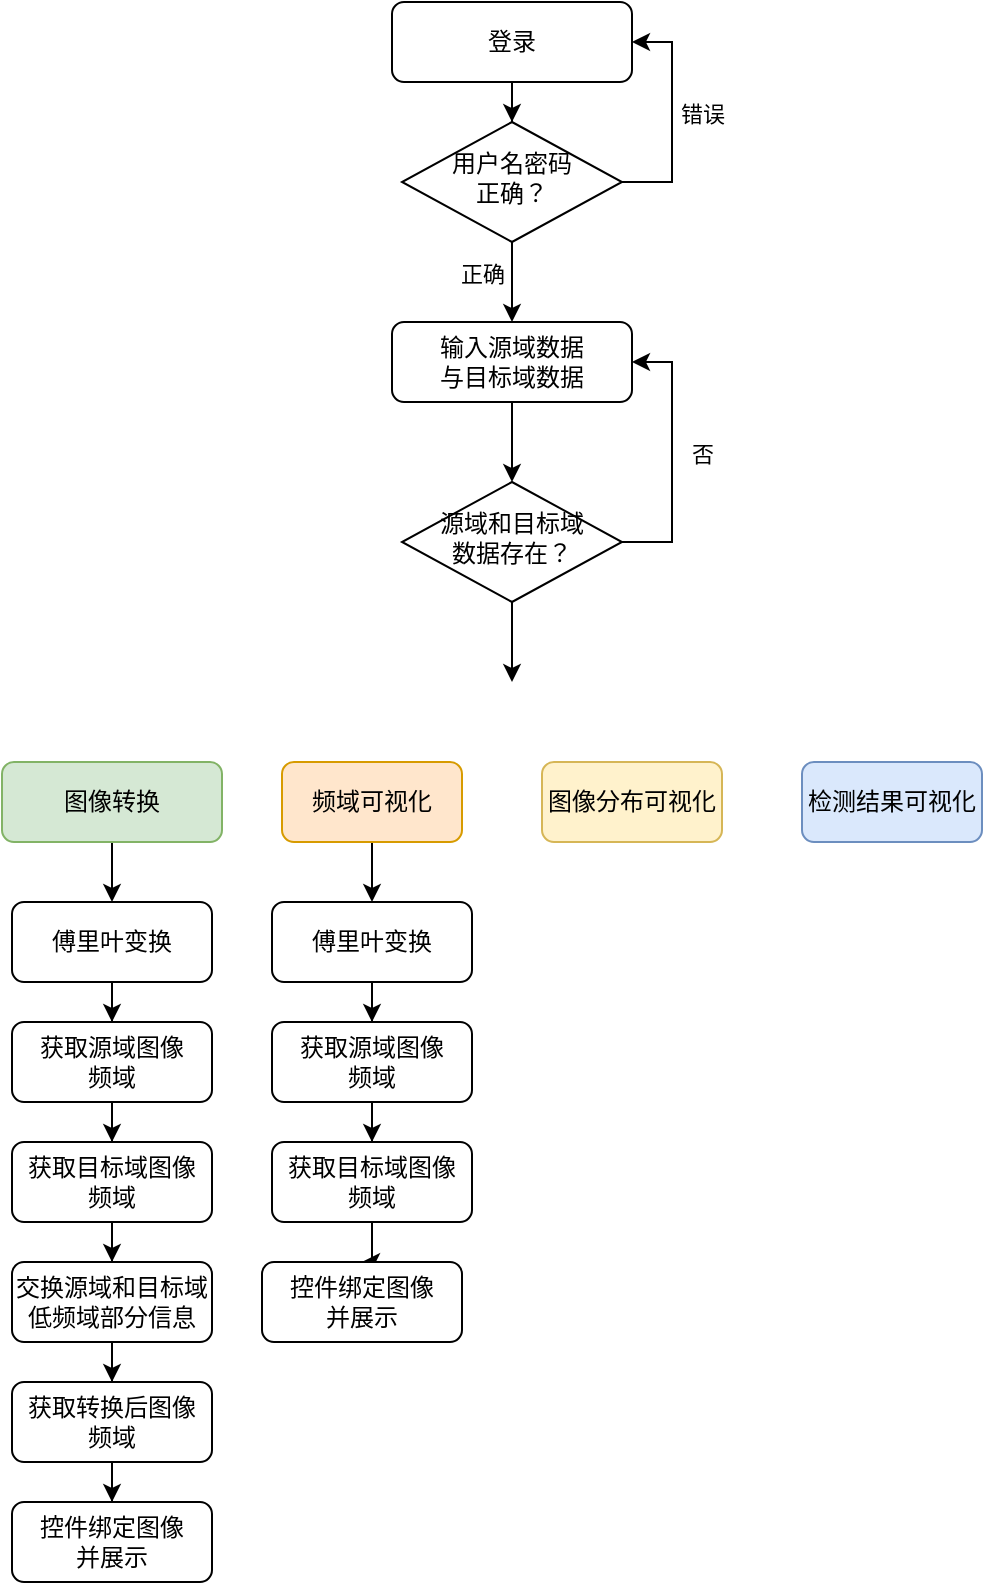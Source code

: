 <mxfile version="22.1.11" type="github">
  <diagram name="第 1 页" id="Dvlfbs5kGQ-PsMck--tt">
    <mxGraphModel dx="780" dy="411" grid="1" gridSize="10" guides="1" tooltips="1" connect="1" arrows="1" fold="1" page="1" pageScale="1" pageWidth="1200" pageHeight="1920" math="0" shadow="0">
      <root>
        <mxCell id="0" />
        <mxCell id="1" parent="0" />
        <mxCell id="TFEilJAdVY5L6RVv-F__-76" value="" style="edgeStyle=orthogonalEdgeStyle;rounded=0;orthogonalLoop=1;jettySize=auto;html=1;entryX=0.5;entryY=0;entryDx=0;entryDy=0;" edge="1" parent="1" source="TFEilJAdVY5L6RVv-F__-3" target="TFEilJAdVY5L6RVv-F__-78">
          <mxGeometry relative="1" as="geometry">
            <mxPoint x="585" y="370" as="targetPoint" />
          </mxGeometry>
        </mxCell>
        <mxCell id="TFEilJAdVY5L6RVv-F__-3" value="输入源域数据&lt;br&gt;与目标域数据" style="rounded=1;whiteSpace=wrap;html=1;fontSize=12;glass=0;strokeWidth=1;shadow=0;" vertex="1" parent="1">
          <mxGeometry x="525" y="260" width="120" height="40" as="geometry" />
        </mxCell>
        <mxCell id="TFEilJAdVY5L6RVv-F__-117" value="" style="edgeStyle=orthogonalEdgeStyle;rounded=0;orthogonalLoop=1;jettySize=auto;html=1;" edge="1" parent="1" source="TFEilJAdVY5L6RVv-F__-64" target="TFEilJAdVY5L6RVv-F__-116">
          <mxGeometry relative="1" as="geometry" />
        </mxCell>
        <mxCell id="TFEilJAdVY5L6RVv-F__-64" value="图像转换" style="rounded=1;whiteSpace=wrap;html=1;fontSize=12;glass=0;strokeWidth=1;shadow=0;fillColor=#d5e8d4;strokeColor=#82b366;" vertex="1" parent="1">
          <mxGeometry x="330" y="480" width="110" height="40" as="geometry" />
        </mxCell>
        <mxCell id="TFEilJAdVY5L6RVv-F__-121" style="edgeStyle=orthogonalEdgeStyle;rounded=0;orthogonalLoop=1;jettySize=auto;html=1;entryX=0.5;entryY=0;entryDx=0;entryDy=0;" edge="1" parent="1" source="TFEilJAdVY5L6RVv-F__-65" target="TFEilJAdVY5L6RVv-F__-120">
          <mxGeometry relative="1" as="geometry" />
        </mxCell>
        <mxCell id="TFEilJAdVY5L6RVv-F__-65" value="频域可视化" style="rounded=1;whiteSpace=wrap;html=1;fontSize=12;glass=0;strokeWidth=1;shadow=0;fillColor=#ffe6cc;strokeColor=#d79b00;" vertex="1" parent="1">
          <mxGeometry x="470" y="480" width="90" height="40" as="geometry" />
        </mxCell>
        <mxCell id="TFEilJAdVY5L6RVv-F__-66" value="图像分布可视化" style="rounded=1;whiteSpace=wrap;html=1;fontSize=12;glass=0;strokeWidth=1;shadow=0;fillColor=#fff2cc;strokeColor=#d6b656;" vertex="1" parent="1">
          <mxGeometry x="600" y="480" width="90" height="40" as="geometry" />
        </mxCell>
        <mxCell id="TFEilJAdVY5L6RVv-F__-67" value="检测结果可视化" style="rounded=1;whiteSpace=wrap;html=1;fontSize=12;glass=0;strokeWidth=1;shadow=0;fillColor=#dae8fc;strokeColor=#6c8ebf;" vertex="1" parent="1">
          <mxGeometry x="730" y="480" width="90" height="40" as="geometry" />
        </mxCell>
        <mxCell id="TFEilJAdVY5L6RVv-F__-70" value="" style="edgeStyle=orthogonalEdgeStyle;rounded=0;orthogonalLoop=1;jettySize=auto;html=1;" edge="1" parent="1" source="TFEilJAdVY5L6RVv-F__-68" target="TFEilJAdVY5L6RVv-F__-69">
          <mxGeometry relative="1" as="geometry" />
        </mxCell>
        <mxCell id="TFEilJAdVY5L6RVv-F__-68" value="登录" style="rounded=1;whiteSpace=wrap;html=1;fontSize=12;glass=0;strokeWidth=1;shadow=0;" vertex="1" parent="1">
          <mxGeometry x="525" y="100" width="120" height="40" as="geometry" />
        </mxCell>
        <mxCell id="TFEilJAdVY5L6RVv-F__-71" value="" style="edgeStyle=orthogonalEdgeStyle;rounded=0;orthogonalLoop=1;jettySize=auto;html=1;" edge="1" parent="1" source="TFEilJAdVY5L6RVv-F__-69" target="TFEilJAdVY5L6RVv-F__-3">
          <mxGeometry relative="1" as="geometry" />
        </mxCell>
        <mxCell id="TFEilJAdVY5L6RVv-F__-72" value="正确" style="edgeLabel;html=1;align=center;verticalAlign=middle;resizable=0;points=[];" vertex="1" connectable="0" parent="TFEilJAdVY5L6RVv-F__-71">
          <mxGeometry x="-0.206" y="-2" relative="1" as="geometry">
            <mxPoint x="-13" as="offset" />
          </mxGeometry>
        </mxCell>
        <mxCell id="TFEilJAdVY5L6RVv-F__-73" style="edgeStyle=orthogonalEdgeStyle;rounded=0;orthogonalLoop=1;jettySize=auto;html=1;entryX=1;entryY=0.5;entryDx=0;entryDy=0;" edge="1" parent="1" source="TFEilJAdVY5L6RVv-F__-69" target="TFEilJAdVY5L6RVv-F__-68">
          <mxGeometry relative="1" as="geometry">
            <Array as="points">
              <mxPoint x="665" y="190" />
              <mxPoint x="665" y="120" />
            </Array>
          </mxGeometry>
        </mxCell>
        <mxCell id="TFEilJAdVY5L6RVv-F__-74" value="错误" style="edgeLabel;html=1;align=center;verticalAlign=middle;resizable=0;points=[];" vertex="1" connectable="0" parent="TFEilJAdVY5L6RVv-F__-73">
          <mxGeometry x="0.026" relative="1" as="geometry">
            <mxPoint x="15" as="offset" />
          </mxGeometry>
        </mxCell>
        <mxCell id="TFEilJAdVY5L6RVv-F__-69" value="用户名密码&lt;br&gt;正确？" style="rhombus;whiteSpace=wrap;html=1;shadow=0;fontFamily=Helvetica;fontSize=12;align=center;strokeWidth=1;spacing=6;spacingTop=-4;" vertex="1" parent="1">
          <mxGeometry x="530" y="160" width="110" height="60" as="geometry" />
        </mxCell>
        <mxCell id="TFEilJAdVY5L6RVv-F__-81" style="edgeStyle=orthogonalEdgeStyle;rounded=0;orthogonalLoop=1;jettySize=auto;html=1;entryX=1;entryY=0.5;entryDx=0;entryDy=0;" edge="1" parent="1" source="TFEilJAdVY5L6RVv-F__-78" target="TFEilJAdVY5L6RVv-F__-3">
          <mxGeometry relative="1" as="geometry">
            <Array as="points">
              <mxPoint x="665" y="370" />
              <mxPoint x="665" y="280" />
            </Array>
          </mxGeometry>
        </mxCell>
        <mxCell id="TFEilJAdVY5L6RVv-F__-82" value="否" style="edgeLabel;html=1;align=center;verticalAlign=middle;resizable=0;points=[];" vertex="1" connectable="0" parent="TFEilJAdVY5L6RVv-F__-81">
          <mxGeometry x="0.022" y="1" relative="1" as="geometry">
            <mxPoint x="16" as="offset" />
          </mxGeometry>
        </mxCell>
        <mxCell id="TFEilJAdVY5L6RVv-F__-86" style="edgeStyle=orthogonalEdgeStyle;rounded=0;orthogonalLoop=1;jettySize=auto;html=1;" edge="1" parent="1" source="TFEilJAdVY5L6RVv-F__-78">
          <mxGeometry relative="1" as="geometry">
            <mxPoint x="585" y="440" as="targetPoint" />
          </mxGeometry>
        </mxCell>
        <mxCell id="TFEilJAdVY5L6RVv-F__-78" value="源域和目标域&lt;br&gt;数据存在？" style="rhombus;whiteSpace=wrap;html=1;shadow=0;fontFamily=Helvetica;fontSize=12;align=center;strokeWidth=1;spacing=6;spacingTop=-4;" vertex="1" parent="1">
          <mxGeometry x="530" y="340" width="110" height="60" as="geometry" />
        </mxCell>
        <mxCell id="TFEilJAdVY5L6RVv-F__-95" value="" style="edgeStyle=orthogonalEdgeStyle;rounded=0;orthogonalLoop=1;jettySize=auto;html=1;" edge="1" parent="1" source="TFEilJAdVY5L6RVv-F__-87" target="TFEilJAdVY5L6RVv-F__-88">
          <mxGeometry relative="1" as="geometry" />
        </mxCell>
        <mxCell id="TFEilJAdVY5L6RVv-F__-87" value="获取源域图像&lt;br&gt;频域" style="rounded=1;whiteSpace=wrap;html=1;" vertex="1" parent="1">
          <mxGeometry x="465" y="610" width="100" height="40" as="geometry" />
        </mxCell>
        <mxCell id="TFEilJAdVY5L6RVv-F__-110" value="" style="edgeStyle=orthogonalEdgeStyle;rounded=0;orthogonalLoop=1;jettySize=auto;html=1;" edge="1" parent="1" source="TFEilJAdVY5L6RVv-F__-88" target="TFEilJAdVY5L6RVv-F__-109">
          <mxGeometry relative="1" as="geometry" />
        </mxCell>
        <mxCell id="TFEilJAdVY5L6RVv-F__-88" value="获取目标域图像&lt;br&gt;频域" style="rounded=1;whiteSpace=wrap;html=1;" vertex="1" parent="1">
          <mxGeometry x="465" y="670" width="100" height="40" as="geometry" />
        </mxCell>
        <mxCell id="TFEilJAdVY5L6RVv-F__-97" value="" style="edgeStyle=orthogonalEdgeStyle;rounded=0;orthogonalLoop=1;jettySize=auto;html=1;" edge="1" parent="1" source="TFEilJAdVY5L6RVv-F__-89" target="TFEilJAdVY5L6RVv-F__-90">
          <mxGeometry relative="1" as="geometry" />
        </mxCell>
        <mxCell id="TFEilJAdVY5L6RVv-F__-89" value="获取转换后图像&lt;br&gt;频域" style="rounded=1;whiteSpace=wrap;html=1;" vertex="1" parent="1">
          <mxGeometry x="335" y="790" width="100" height="40" as="geometry" />
        </mxCell>
        <mxCell id="TFEilJAdVY5L6RVv-F__-90" value="控件绑定图像&lt;br&gt;并展示" style="rounded=1;whiteSpace=wrap;html=1;" vertex="1" parent="1">
          <mxGeometry x="335" y="850" width="100" height="40" as="geometry" />
        </mxCell>
        <mxCell id="TFEilJAdVY5L6RVv-F__-108" value="" style="edgeStyle=orthogonalEdgeStyle;rounded=0;orthogonalLoop=1;jettySize=auto;html=1;" edge="1" parent="1" source="TFEilJAdVY5L6RVv-F__-105" target="TFEilJAdVY5L6RVv-F__-107">
          <mxGeometry relative="1" as="geometry" />
        </mxCell>
        <mxCell id="TFEilJAdVY5L6RVv-F__-105" value="获取源域图像&lt;br&gt;频域" style="rounded=1;whiteSpace=wrap;html=1;" vertex="1" parent="1">
          <mxGeometry x="335" y="610" width="100" height="40" as="geometry" />
        </mxCell>
        <mxCell id="TFEilJAdVY5L6RVv-F__-113" value="" style="edgeStyle=orthogonalEdgeStyle;rounded=0;orthogonalLoop=1;jettySize=auto;html=1;" edge="1" parent="1" source="TFEilJAdVY5L6RVv-F__-107" target="TFEilJAdVY5L6RVv-F__-112">
          <mxGeometry relative="1" as="geometry" />
        </mxCell>
        <mxCell id="TFEilJAdVY5L6RVv-F__-107" value="获取目标域图像&lt;br&gt;频域" style="rounded=1;whiteSpace=wrap;html=1;" vertex="1" parent="1">
          <mxGeometry x="335" y="670" width="100" height="40" as="geometry" />
        </mxCell>
        <mxCell id="TFEilJAdVY5L6RVv-F__-109" value="控件绑定图像&lt;br&gt;并展示" style="rounded=1;whiteSpace=wrap;html=1;" vertex="1" parent="1">
          <mxGeometry x="460" y="730" width="100" height="40" as="geometry" />
        </mxCell>
        <mxCell id="TFEilJAdVY5L6RVv-F__-114" value="" style="edgeStyle=orthogonalEdgeStyle;rounded=0;orthogonalLoop=1;jettySize=auto;html=1;" edge="1" parent="1" source="TFEilJAdVY5L6RVv-F__-112" target="TFEilJAdVY5L6RVv-F__-89">
          <mxGeometry relative="1" as="geometry" />
        </mxCell>
        <mxCell id="TFEilJAdVY5L6RVv-F__-112" value="交换源域和目标域低频域部分信息" style="rounded=1;whiteSpace=wrap;html=1;" vertex="1" parent="1">
          <mxGeometry x="335" y="730" width="100" height="40" as="geometry" />
        </mxCell>
        <mxCell id="TFEilJAdVY5L6RVv-F__-119" value="" style="edgeStyle=orthogonalEdgeStyle;rounded=0;orthogonalLoop=1;jettySize=auto;html=1;" edge="1" parent="1" source="TFEilJAdVY5L6RVv-F__-116" target="TFEilJAdVY5L6RVv-F__-105">
          <mxGeometry relative="1" as="geometry" />
        </mxCell>
        <mxCell id="TFEilJAdVY5L6RVv-F__-116" value="傅里叶变换" style="rounded=1;whiteSpace=wrap;html=1;" vertex="1" parent="1">
          <mxGeometry x="335" y="550" width="100" height="40" as="geometry" />
        </mxCell>
        <mxCell id="TFEilJAdVY5L6RVv-F__-122" style="edgeStyle=orthogonalEdgeStyle;rounded=0;orthogonalLoop=1;jettySize=auto;html=1;entryX=0.5;entryY=0;entryDx=0;entryDy=0;" edge="1" parent="1" source="TFEilJAdVY5L6RVv-F__-120" target="TFEilJAdVY5L6RVv-F__-87">
          <mxGeometry relative="1" as="geometry" />
        </mxCell>
        <mxCell id="TFEilJAdVY5L6RVv-F__-120" value="傅里叶变换" style="rounded=1;whiteSpace=wrap;html=1;" vertex="1" parent="1">
          <mxGeometry x="465" y="550" width="100" height="40" as="geometry" />
        </mxCell>
      </root>
    </mxGraphModel>
  </diagram>
</mxfile>
